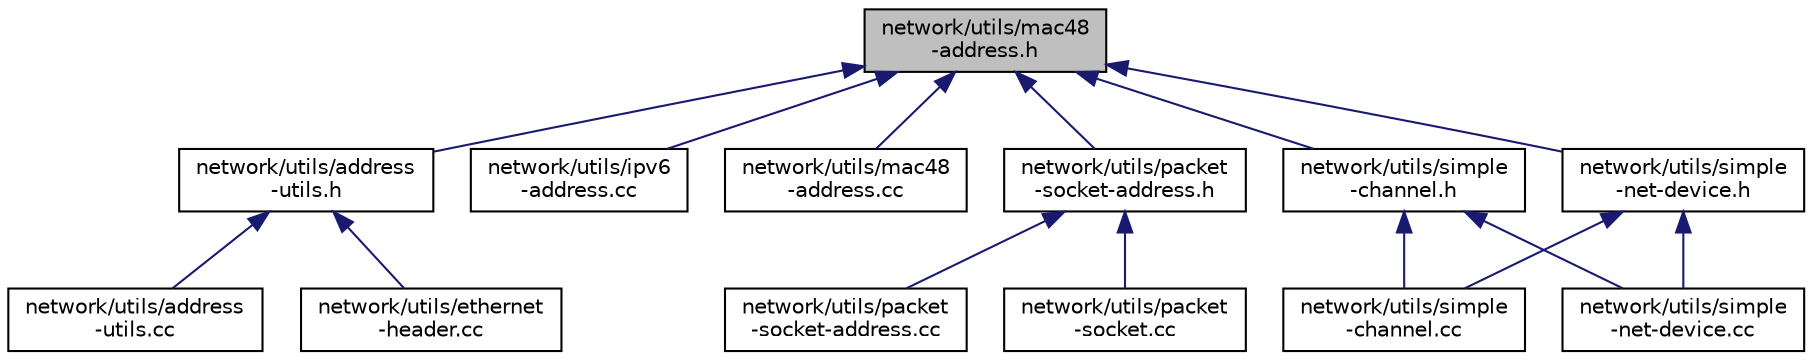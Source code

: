 digraph "network/utils/mac48-address.h"
{
  edge [fontname="Helvetica",fontsize="10",labelfontname="Helvetica",labelfontsize="10"];
  node [fontname="Helvetica",fontsize="10",shape=record];
  Node1 [label="network/utils/mac48\l-address.h",height=0.2,width=0.4,color="black", fillcolor="grey75", style="filled", fontcolor="black"];
  Node1 -> Node2 [dir="back",color="midnightblue",fontsize="10",style="solid"];
  Node2 [label="network/utils/address\l-utils.h",height=0.2,width=0.4,color="black", fillcolor="white", style="filled",URL="$d9/d93/address-utils_8h.html"];
  Node2 -> Node3 [dir="back",color="midnightblue",fontsize="10",style="solid"];
  Node3 [label="network/utils/address\l-utils.cc",height=0.2,width=0.4,color="black", fillcolor="white", style="filled",URL="$d5/db3/address-utils_8cc.html"];
  Node2 -> Node4 [dir="back",color="midnightblue",fontsize="10",style="solid"];
  Node4 [label="network/utils/ethernet\l-header.cc",height=0.2,width=0.4,color="black", fillcolor="white", style="filled",URL="$df/d6b/ethernet-header_8cc.html"];
  Node1 -> Node5 [dir="back",color="midnightblue",fontsize="10",style="solid"];
  Node5 [label="network/utils/ipv6\l-address.cc",height=0.2,width=0.4,color="black", fillcolor="white", style="filled",URL="$d7/d82/ipv6-address_8cc.html"];
  Node1 -> Node6 [dir="back",color="midnightblue",fontsize="10",style="solid"];
  Node6 [label="network/utils/mac48\l-address.cc",height=0.2,width=0.4,color="black", fillcolor="white", style="filled",URL="$d6/db1/mac48-address_8cc.html"];
  Node1 -> Node7 [dir="back",color="midnightblue",fontsize="10",style="solid"];
  Node7 [label="network/utils/packet\l-socket-address.h",height=0.2,width=0.4,color="black", fillcolor="white", style="filled",URL="$da/dfb/packet-socket-address_8h.html"];
  Node7 -> Node8 [dir="back",color="midnightblue",fontsize="10",style="solid"];
  Node8 [label="network/utils/packet\l-socket-address.cc",height=0.2,width=0.4,color="black", fillcolor="white", style="filled",URL="$d1/d37/packet-socket-address_8cc.html"];
  Node7 -> Node9 [dir="back",color="midnightblue",fontsize="10",style="solid"];
  Node9 [label="network/utils/packet\l-socket.cc",height=0.2,width=0.4,color="black", fillcolor="white", style="filled",URL="$dc/d8f/packet-socket_8cc.html"];
  Node1 -> Node10 [dir="back",color="midnightblue",fontsize="10",style="solid"];
  Node10 [label="network/utils/simple\l-channel.h",height=0.2,width=0.4,color="black", fillcolor="white", style="filled",URL="$db/d18/simple-channel_8h.html"];
  Node10 -> Node11 [dir="back",color="midnightblue",fontsize="10",style="solid"];
  Node11 [label="network/utils/simple\l-channel.cc",height=0.2,width=0.4,color="black", fillcolor="white", style="filled",URL="$de/ddd/simple-channel_8cc.html"];
  Node10 -> Node12 [dir="back",color="midnightblue",fontsize="10",style="solid"];
  Node12 [label="network/utils/simple\l-net-device.cc",height=0.2,width=0.4,color="black", fillcolor="white", style="filled",URL="$db/d94/simple-net-device_8cc.html"];
  Node1 -> Node13 [dir="back",color="midnightblue",fontsize="10",style="solid"];
  Node13 [label="network/utils/simple\l-net-device.h",height=0.2,width=0.4,color="black", fillcolor="white", style="filled",URL="$d6/d6d/simple-net-device_8h.html"];
  Node13 -> Node11 [dir="back",color="midnightblue",fontsize="10",style="solid"];
  Node13 -> Node12 [dir="back",color="midnightblue",fontsize="10",style="solid"];
}
